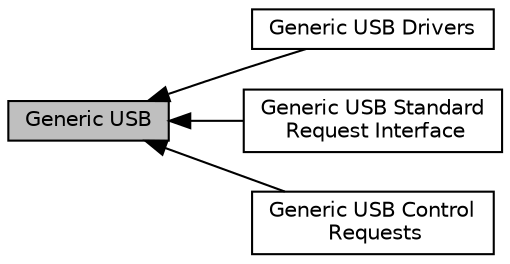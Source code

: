 digraph "Generic USB"
{
  edge [fontname="Helvetica",fontsize="10",labelfontname="Helvetica",labelfontsize="10"];
  node [fontname="Helvetica",fontsize="10",shape=record];
  rankdir=LR;
  Node1 [label="Generic USB Drivers",height=0.2,width=0.4,color="black", fillcolor="white", style="filled",URL="$group__usb__drivers__file.html",tooltip="Generic USB Drivers "];
  Node3 [label="Generic USB Standard\l Request Interface",height=0.2,width=0.4,color="black", fillcolor="white", style="filled",URL="$group__usb__standard__file.html",tooltip="Generic USB Standard Request Interface "];
  Node2 [label="Generic USB Control\l Requests",height=0.2,width=0.4,color="black", fillcolor="white", style="filled",URL="$group__usb__control__file.html",tooltip="Generic USB Control Requests "];
  Node0 [label="Generic USB",height=0.2,width=0.4,color="black", fillcolor="grey75", style="filled", fontcolor="black"];
  Node0->Node1 [shape=plaintext, dir="back", style="solid"];
  Node0->Node2 [shape=plaintext, dir="back", style="solid"];
  Node0->Node3 [shape=plaintext, dir="back", style="solid"];
}
